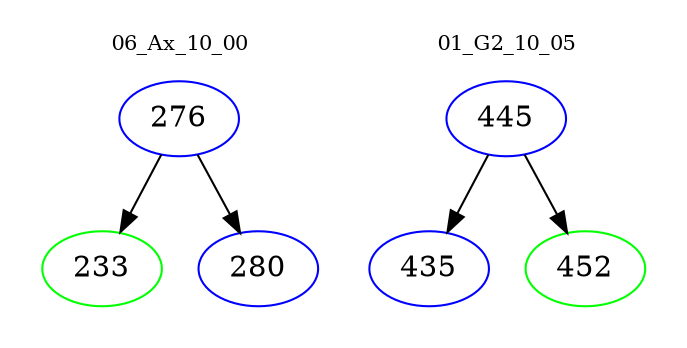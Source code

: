 digraph{
subgraph cluster_0 {
color = white
label = "06_Ax_10_00";
fontsize=10;
T0_276 [label="276", color="blue"]
T0_276 -> T0_233 [color="black"]
T0_233 [label="233", color="green"]
T0_276 -> T0_280 [color="black"]
T0_280 [label="280", color="blue"]
}
subgraph cluster_1 {
color = white
label = "01_G2_10_05";
fontsize=10;
T1_445 [label="445", color="blue"]
T1_445 -> T1_435 [color="black"]
T1_435 [label="435", color="blue"]
T1_445 -> T1_452 [color="black"]
T1_452 [label="452", color="green"]
}
}
